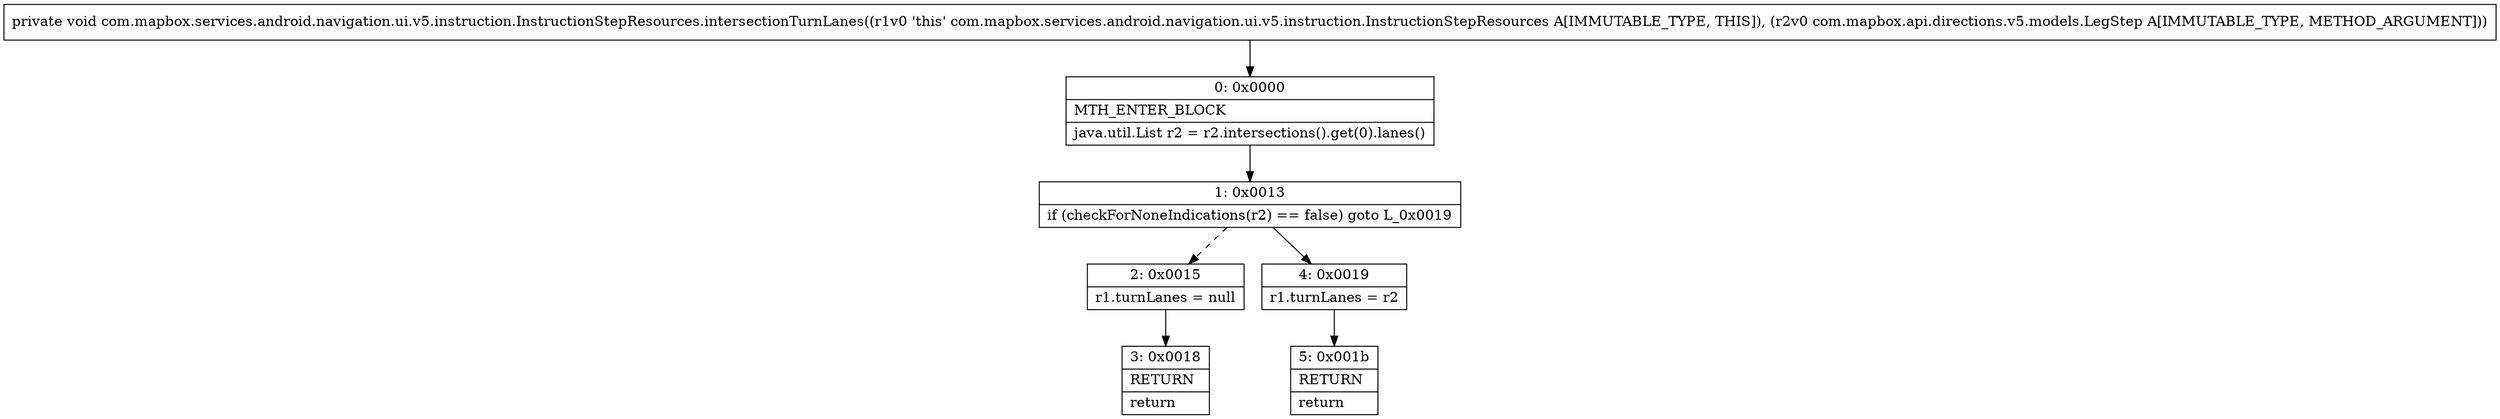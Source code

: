 digraph "CFG forcom.mapbox.services.android.navigation.ui.v5.instruction.InstructionStepResources.intersectionTurnLanes(Lcom\/mapbox\/api\/directions\/v5\/models\/LegStep;)V" {
Node_0 [shape=record,label="{0\:\ 0x0000|MTH_ENTER_BLOCK\l|java.util.List r2 = r2.intersections().get(0).lanes()\l}"];
Node_1 [shape=record,label="{1\:\ 0x0013|if (checkForNoneIndications(r2) == false) goto L_0x0019\l}"];
Node_2 [shape=record,label="{2\:\ 0x0015|r1.turnLanes = null\l}"];
Node_3 [shape=record,label="{3\:\ 0x0018|RETURN\l|return\l}"];
Node_4 [shape=record,label="{4\:\ 0x0019|r1.turnLanes = r2\l}"];
Node_5 [shape=record,label="{5\:\ 0x001b|RETURN\l|return\l}"];
MethodNode[shape=record,label="{private void com.mapbox.services.android.navigation.ui.v5.instruction.InstructionStepResources.intersectionTurnLanes((r1v0 'this' com.mapbox.services.android.navigation.ui.v5.instruction.InstructionStepResources A[IMMUTABLE_TYPE, THIS]), (r2v0 com.mapbox.api.directions.v5.models.LegStep A[IMMUTABLE_TYPE, METHOD_ARGUMENT])) }"];
MethodNode -> Node_0;
Node_0 -> Node_1;
Node_1 -> Node_2[style=dashed];
Node_1 -> Node_4;
Node_2 -> Node_3;
Node_4 -> Node_5;
}

